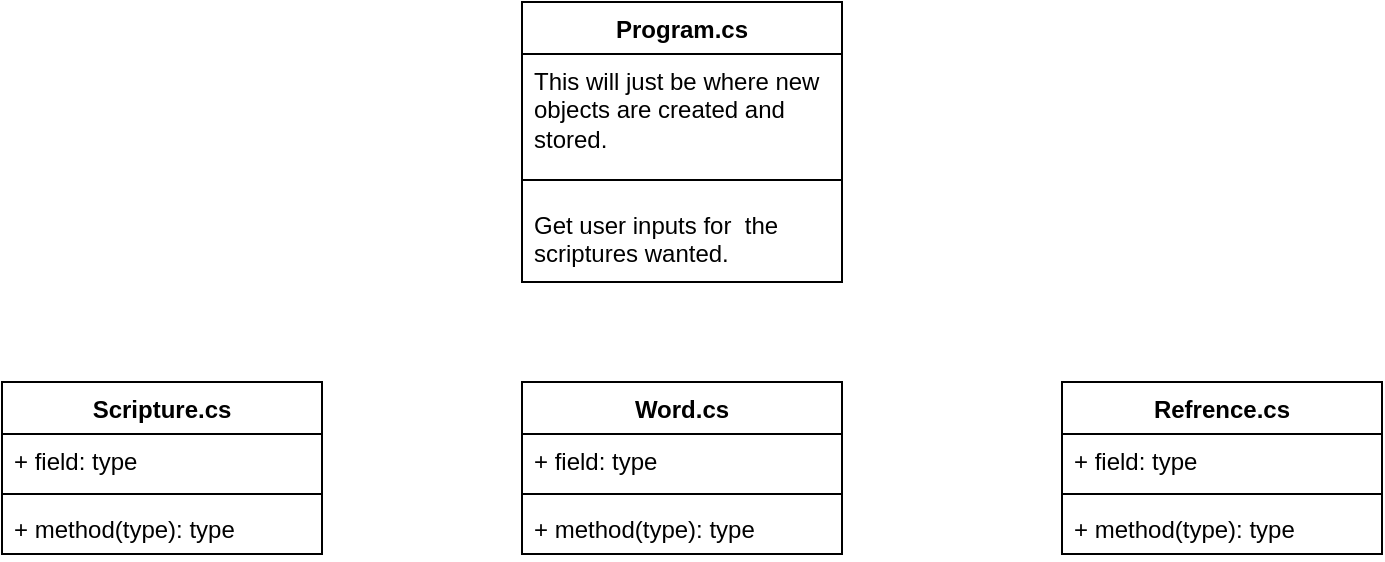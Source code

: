 <mxfile version="22.0.4" type="device">
  <diagram name="Page-1" id="boDv2j83nDkoKoezy7mU">
    <mxGraphModel dx="835" dy="474" grid="1" gridSize="10" guides="1" tooltips="1" connect="1" arrows="1" fold="1" page="1" pageScale="1" pageWidth="850" pageHeight="1100" math="0" shadow="0">
      <root>
        <mxCell id="0" />
        <mxCell id="1" parent="0" />
        <mxCell id="YCTaQ32Huquf0LgYNk6T-9" value="Word.cs" style="swimlane;fontStyle=1;align=center;verticalAlign=top;childLayout=stackLayout;horizontal=1;startSize=26;horizontalStack=0;resizeParent=1;resizeParentMax=0;resizeLast=0;collapsible=1;marginBottom=0;whiteSpace=wrap;html=1;" vertex="1" parent="1">
          <mxGeometry x="330" y="360" width="160" height="86" as="geometry" />
        </mxCell>
        <mxCell id="YCTaQ32Huquf0LgYNk6T-10" value="+ field: type" style="text;strokeColor=none;fillColor=none;align=left;verticalAlign=top;spacingLeft=4;spacingRight=4;overflow=hidden;rotatable=0;points=[[0,0.5],[1,0.5]];portConstraint=eastwest;whiteSpace=wrap;html=1;" vertex="1" parent="YCTaQ32Huquf0LgYNk6T-9">
          <mxGeometry y="26" width="160" height="26" as="geometry" />
        </mxCell>
        <mxCell id="YCTaQ32Huquf0LgYNk6T-11" value="" style="line;strokeWidth=1;fillColor=none;align=left;verticalAlign=middle;spacingTop=-1;spacingLeft=3;spacingRight=3;rotatable=0;labelPosition=right;points=[];portConstraint=eastwest;strokeColor=inherit;" vertex="1" parent="YCTaQ32Huquf0LgYNk6T-9">
          <mxGeometry y="52" width="160" height="8" as="geometry" />
        </mxCell>
        <mxCell id="YCTaQ32Huquf0LgYNk6T-12" value="+ method(type): type" style="text;strokeColor=none;fillColor=none;align=left;verticalAlign=top;spacingLeft=4;spacingRight=4;overflow=hidden;rotatable=0;points=[[0,0.5],[1,0.5]];portConstraint=eastwest;whiteSpace=wrap;html=1;" vertex="1" parent="YCTaQ32Huquf0LgYNk6T-9">
          <mxGeometry y="60" width="160" height="26" as="geometry" />
        </mxCell>
        <mxCell id="YCTaQ32Huquf0LgYNk6T-13" value="Scripture.cs" style="swimlane;fontStyle=1;align=center;verticalAlign=top;childLayout=stackLayout;horizontal=1;startSize=26;horizontalStack=0;resizeParent=1;resizeParentMax=0;resizeLast=0;collapsible=1;marginBottom=0;whiteSpace=wrap;html=1;" vertex="1" parent="1">
          <mxGeometry x="70" y="360" width="160" height="86" as="geometry" />
        </mxCell>
        <mxCell id="YCTaQ32Huquf0LgYNk6T-14" value="+ field: type" style="text;strokeColor=none;fillColor=none;align=left;verticalAlign=top;spacingLeft=4;spacingRight=4;overflow=hidden;rotatable=0;points=[[0,0.5],[1,0.5]];portConstraint=eastwest;whiteSpace=wrap;html=1;" vertex="1" parent="YCTaQ32Huquf0LgYNk6T-13">
          <mxGeometry y="26" width="160" height="26" as="geometry" />
        </mxCell>
        <mxCell id="YCTaQ32Huquf0LgYNk6T-15" value="" style="line;strokeWidth=1;fillColor=none;align=left;verticalAlign=middle;spacingTop=-1;spacingLeft=3;spacingRight=3;rotatable=0;labelPosition=right;points=[];portConstraint=eastwest;strokeColor=inherit;" vertex="1" parent="YCTaQ32Huquf0LgYNk6T-13">
          <mxGeometry y="52" width="160" height="8" as="geometry" />
        </mxCell>
        <mxCell id="YCTaQ32Huquf0LgYNk6T-16" value="+ method(type): type" style="text;strokeColor=none;fillColor=none;align=left;verticalAlign=top;spacingLeft=4;spacingRight=4;overflow=hidden;rotatable=0;points=[[0,0.5],[1,0.5]];portConstraint=eastwest;whiteSpace=wrap;html=1;" vertex="1" parent="YCTaQ32Huquf0LgYNk6T-13">
          <mxGeometry y="60" width="160" height="26" as="geometry" />
        </mxCell>
        <mxCell id="YCTaQ32Huquf0LgYNk6T-17" value="Refrence.cs" style="swimlane;fontStyle=1;align=center;verticalAlign=top;childLayout=stackLayout;horizontal=1;startSize=26;horizontalStack=0;resizeParent=1;resizeParentMax=0;resizeLast=0;collapsible=1;marginBottom=0;whiteSpace=wrap;html=1;" vertex="1" parent="1">
          <mxGeometry x="600" y="360" width="160" height="86" as="geometry" />
        </mxCell>
        <mxCell id="YCTaQ32Huquf0LgYNk6T-18" value="+ field: type" style="text;strokeColor=none;fillColor=none;align=left;verticalAlign=top;spacingLeft=4;spacingRight=4;overflow=hidden;rotatable=0;points=[[0,0.5],[1,0.5]];portConstraint=eastwest;whiteSpace=wrap;html=1;" vertex="1" parent="YCTaQ32Huquf0LgYNk6T-17">
          <mxGeometry y="26" width="160" height="26" as="geometry" />
        </mxCell>
        <mxCell id="YCTaQ32Huquf0LgYNk6T-19" value="" style="line;strokeWidth=1;fillColor=none;align=left;verticalAlign=middle;spacingTop=-1;spacingLeft=3;spacingRight=3;rotatable=0;labelPosition=right;points=[];portConstraint=eastwest;strokeColor=inherit;" vertex="1" parent="YCTaQ32Huquf0LgYNk6T-17">
          <mxGeometry y="52" width="160" height="8" as="geometry" />
        </mxCell>
        <mxCell id="YCTaQ32Huquf0LgYNk6T-20" value="+ method(type): type" style="text;strokeColor=none;fillColor=none;align=left;verticalAlign=top;spacingLeft=4;spacingRight=4;overflow=hidden;rotatable=0;points=[[0,0.5],[1,0.5]];portConstraint=eastwest;whiteSpace=wrap;html=1;" vertex="1" parent="YCTaQ32Huquf0LgYNk6T-17">
          <mxGeometry y="60" width="160" height="26" as="geometry" />
        </mxCell>
        <mxCell id="YCTaQ32Huquf0LgYNk6T-21" value="Program.cs" style="swimlane;fontStyle=1;align=center;verticalAlign=top;childLayout=stackLayout;horizontal=1;startSize=26;horizontalStack=0;resizeParent=1;resizeParentMax=0;resizeLast=0;collapsible=1;marginBottom=0;whiteSpace=wrap;html=1;" vertex="1" parent="1">
          <mxGeometry x="330" y="170" width="160" height="140" as="geometry" />
        </mxCell>
        <mxCell id="YCTaQ32Huquf0LgYNk6T-22" value="This will just be where new objects are created and stored." style="text;strokeColor=none;fillColor=none;align=left;verticalAlign=top;spacingLeft=4;spacingRight=4;overflow=hidden;rotatable=0;points=[[0,0.5],[1,0.5]];portConstraint=eastwest;whiteSpace=wrap;html=1;" vertex="1" parent="YCTaQ32Huquf0LgYNk6T-21">
          <mxGeometry y="26" width="160" height="54" as="geometry" />
        </mxCell>
        <mxCell id="YCTaQ32Huquf0LgYNk6T-23" value="" style="line;strokeWidth=1;fillColor=none;align=left;verticalAlign=middle;spacingTop=-1;spacingLeft=3;spacingRight=3;rotatable=0;labelPosition=right;points=[];portConstraint=eastwest;strokeColor=inherit;" vertex="1" parent="YCTaQ32Huquf0LgYNk6T-21">
          <mxGeometry y="80" width="160" height="18" as="geometry" />
        </mxCell>
        <mxCell id="YCTaQ32Huquf0LgYNk6T-24" value="Get user inputs for&amp;nbsp; the scriptures wanted." style="text;strokeColor=none;fillColor=none;align=left;verticalAlign=top;spacingLeft=4;spacingRight=4;overflow=hidden;rotatable=0;points=[[0,0.5],[1,0.5]];portConstraint=eastwest;whiteSpace=wrap;html=1;" vertex="1" parent="YCTaQ32Huquf0LgYNk6T-21">
          <mxGeometry y="98" width="160" height="42" as="geometry" />
        </mxCell>
      </root>
    </mxGraphModel>
  </diagram>
</mxfile>
